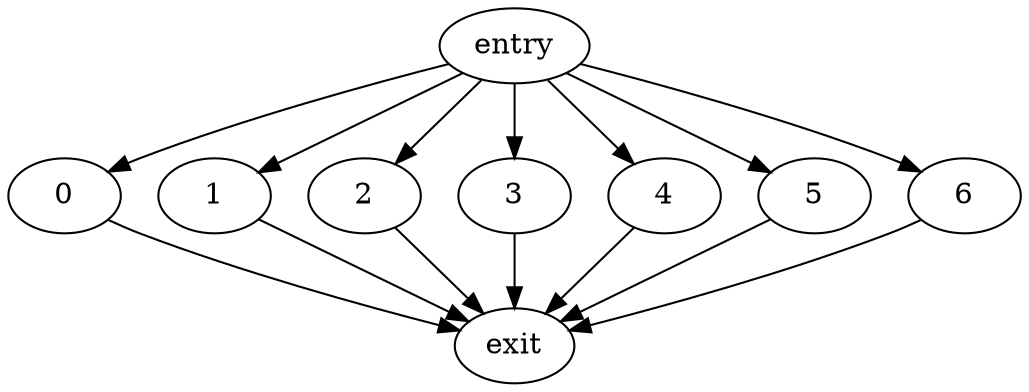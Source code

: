 digraph "join-graph-7" {
		entry		 [Weight=3];
		exit		 [Weight=5];
		0		 [Weight=1];
		1		 [Weight=2];
		2		 [Weight=3];
		3		 [Weight=4];
		4		 [Weight=5];
		5		 [Weight=6];
		6		 [Weight=7];
		entry -> 0	 [Weight=1];
		0 -> exit	 [Weight=1];
		entry -> 1	 [Weight=2];
		1 -> exit	 [Weight=2];
		entry -> 2	 [Weight=3];
		2 -> exit	 [Weight=3];
		entry -> 3	 [Weight=4];
		3 -> exit	 [Weight=4];
		entry -> 4	 [Weight=5];
		4 -> exit	 [Weight=5];
		entry -> 5	 [Weight=6];
		5 -> exit	 [Weight=6];
		entry -> 6	 [Weight=7];
		6 -> exit	 [Weight=7];
}